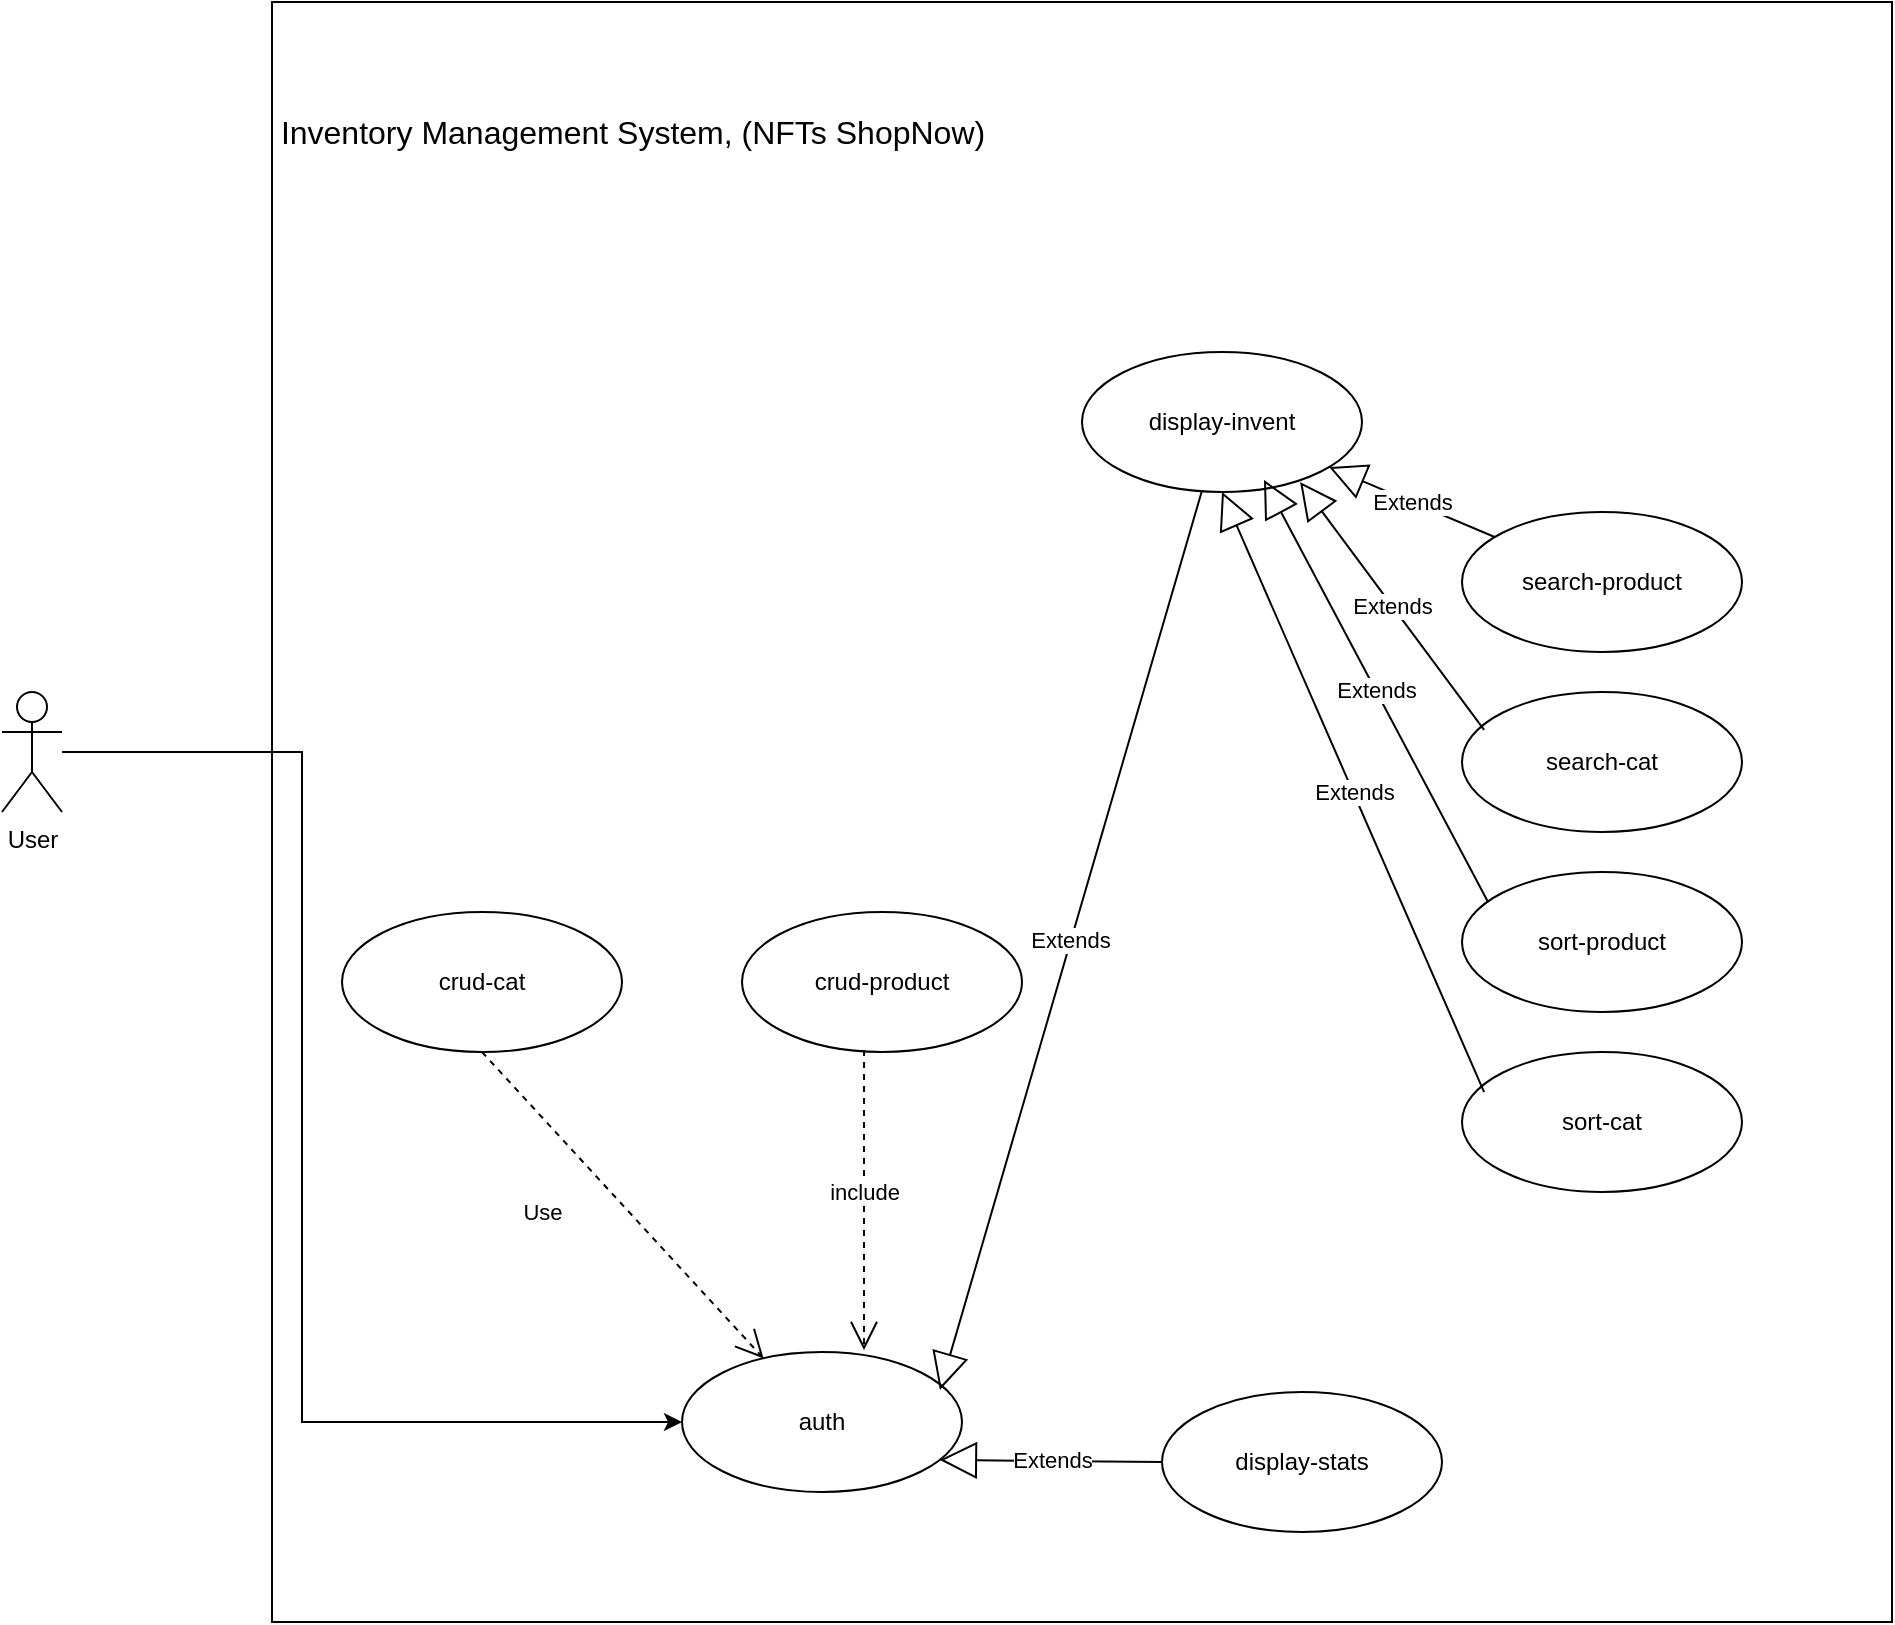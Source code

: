 <mxfile version="12.2.4" pages="1"><diagram id="yvfYfxY-UkIyd-8QijFi" name="Page-1"><mxGraphModel dx="1190" dy="2695" grid="1" gridSize="10" guides="1" tooltips="1" connect="1" arrows="1" fold="1" page="1" pageScale="1" pageWidth="1200" pageHeight="1920" math="0" shadow="0"><root><mxCell id="0"/><mxCell id="1" parent="0"/><mxCell id="Qc7V6wvnE8_NWlSdf-Zh-1" value="" style="whiteSpace=wrap;html=1;aspect=fixed;" parent="1" vertex="1"><mxGeometry x="215" y="-25" width="810" height="810" as="geometry"/></mxCell><mxCell id="Qc7V6wvnE8_NWlSdf-Zh-2" value="Inventory Management System, (NFTs ShopNow)" style="text;html=1;resizable=0;autosize=1;align=center;verticalAlign=middle;points=[];fillColor=none;strokeColor=none;rounded=0;fontSize=16;" parent="1" vertex="1"><mxGeometry x="210" y="30" width="370" height="20" as="geometry"/></mxCell><mxCell id="v8IvlT0bzVCScplCRX92-1" style="edgeStyle=orthogonalEdgeStyle;rounded=0;orthogonalLoop=1;jettySize=auto;html=1;entryX=0;entryY=0.5;entryDx=0;entryDy=0;" parent="1" source="Qc7V6wvnE8_NWlSdf-Zh-3" target="Qc7V6wvnE8_NWlSdf-Zh-6" edge="1"><mxGeometry relative="1" as="geometry"><Array as="points"><mxPoint x="230" y="350"/><mxPoint x="230" y="685"/></Array></mxGeometry></mxCell><mxCell id="Qc7V6wvnE8_NWlSdf-Zh-3" value="User" style="shape=umlActor;verticalLabelPosition=bottom;verticalAlign=top;html=1;outlineConnect=0;" parent="1" vertex="1"><mxGeometry x="80" y="320" width="30" height="60" as="geometry"/></mxCell><mxCell id="Qc7V6wvnE8_NWlSdf-Zh-5" value="crud-product" style="ellipse;whiteSpace=wrap;html=1;" parent="1" vertex="1"><mxGeometry x="450" y="430" width="140" height="70" as="geometry"/></mxCell><mxCell id="Qc7V6wvnE8_NWlSdf-Zh-6" value="auth" style="ellipse;whiteSpace=wrap;html=1;" parent="1" vertex="1"><mxGeometry x="420" y="650" width="140" height="70" as="geometry"/></mxCell><mxCell id="Qc7V6wvnE8_NWlSdf-Zh-7" value="search-cat" style="ellipse;whiteSpace=wrap;html=1;" parent="1" vertex="1"><mxGeometry x="810" y="320" width="140" height="70" as="geometry"/></mxCell><mxCell id="Qc7V6wvnE8_NWlSdf-Zh-8" value="search-product" style="ellipse;whiteSpace=wrap;html=1;" parent="1" vertex="1"><mxGeometry x="810" y="230" width="140" height="70" as="geometry"/></mxCell><mxCell id="Qc7V6wvnE8_NWlSdf-Zh-9" value="crud-cat" style="ellipse;whiteSpace=wrap;html=1;" parent="1" vertex="1"><mxGeometry x="250" y="430" width="140" height="70" as="geometry"/></mxCell><mxCell id="v8IvlT0bzVCScplCRX92-3" value="sort-product" style="ellipse;whiteSpace=wrap;html=1;" parent="1" vertex="1"><mxGeometry x="810" y="410" width="140" height="70" as="geometry"/></mxCell><mxCell id="v8IvlT0bzVCScplCRX92-4" value="sort-cat" style="ellipse;whiteSpace=wrap;html=1;" parent="1" vertex="1"><mxGeometry x="810" y="500" width="140" height="70" as="geometry"/></mxCell><mxCell id="v8IvlT0bzVCScplCRX92-5" value="display-invent" style="ellipse;whiteSpace=wrap;html=1;" parent="1" vertex="1"><mxGeometry x="620" y="150" width="140" height="70" as="geometry"/></mxCell><mxCell id="v8IvlT0bzVCScplCRX92-7" value="Extends" style="endArrow=block;endSize=16;endFill=0;html=1;rounded=0;" parent="1" source="Qc7V6wvnE8_NWlSdf-Zh-8" target="v8IvlT0bzVCScplCRX92-5" edge="1"><mxGeometry width="160" relative="1" as="geometry"><mxPoint x="790" y="260" as="sourcePoint"/><mxPoint x="680" y="260" as="targetPoint"/></mxGeometry></mxCell><mxCell id="v8IvlT0bzVCScplCRX92-8" value="Extends" style="endArrow=block;endSize=16;endFill=0;html=1;rounded=0;exitX=0.079;exitY=0.271;exitDx=0;exitDy=0;exitPerimeter=0;entryX=0.779;entryY=0.929;entryDx=0;entryDy=0;entryPerimeter=0;" parent="1" source="Qc7V6wvnE8_NWlSdf-Zh-7" target="v8IvlT0bzVCScplCRX92-5" edge="1"><mxGeometry width="160" relative="1" as="geometry"><mxPoint x="810.004" y="309.996" as="sourcePoint"/><mxPoint x="727.194" y="275.025" as="targetPoint"/></mxGeometry></mxCell><mxCell id="v8IvlT0bzVCScplCRX92-9" value="Extends" style="endArrow=block;endSize=16;endFill=0;html=1;rounded=0;exitX=0.093;exitY=0.214;exitDx=0;exitDy=0;exitPerimeter=0;entryX=0.65;entryY=0.914;entryDx=0;entryDy=0;entryPerimeter=0;" parent="1" source="v8IvlT0bzVCScplCRX92-3" target="v8IvlT0bzVCScplCRX92-5" edge="1"><mxGeometry width="160" relative="1" as="geometry"><mxPoint x="810" y="411.97" as="sourcePoint"/><mxPoint x="718" y="288.03" as="targetPoint"/></mxGeometry></mxCell><mxCell id="v8IvlT0bzVCScplCRX92-10" value="Extends" style="endArrow=block;endSize=16;endFill=0;html=1;rounded=0;exitX=0.079;exitY=0.286;exitDx=0;exitDy=0;exitPerimeter=0;entryX=0.5;entryY=1;entryDx=0;entryDy=0;" parent="1" source="v8IvlT0bzVCScplCRX92-4" target="v8IvlT0bzVCScplCRX92-5" edge="1"><mxGeometry width="160" relative="1" as="geometry"><mxPoint x="802.02" y="471" as="sourcePoint"/><mxPoint x="690" y="260" as="targetPoint"/></mxGeometry></mxCell><mxCell id="v8IvlT0bzVCScplCRX92-23" value="include" style="endArrow=open;endSize=12;dashed=1;html=1;rounded=0;exitX=0.436;exitY=0.986;exitDx=0;exitDy=0;exitPerimeter=0;entryX=0.65;entryY=-0.014;entryDx=0;entryDy=0;entryPerimeter=0;" parent="1" source="Qc7V6wvnE8_NWlSdf-Zh-5" target="Qc7V6wvnE8_NWlSdf-Zh-6" edge="1"><mxGeometry x="-0.054" width="160" relative="1" as="geometry"><mxPoint x="430" y="560" as="sourcePoint"/><mxPoint x="590" y="560" as="targetPoint"/><Array as="points"><mxPoint x="511" y="560"/></Array><mxPoint as="offset"/></mxGeometry></mxCell><mxCell id="v8IvlT0bzVCScplCRX92-24" value="Use" style="endArrow=open;endSize=12;dashed=1;html=1;rounded=0;exitX=0.5;exitY=1;exitDx=0;exitDy=0;" parent="1" source="Qc7V6wvnE8_NWlSdf-Zh-9" target="Qc7V6wvnE8_NWlSdf-Zh-6" edge="1"><mxGeometry x="-0.239" y="-32" width="160" relative="1" as="geometry"><mxPoint x="380.04" y="509.02" as="sourcePoint"/><mxPoint x="330" y="659.02" as="targetPoint"/><mxPoint as="offset"/></mxGeometry></mxCell><mxCell id="5g6ykhD8kzrdMGvh3F3p-2" value="Extends" style="endArrow=block;endSize=16;endFill=0;html=1;rounded=0;entryX=0.921;entryY=0.271;entryDx=0;entryDy=0;entryPerimeter=0;" parent="1" source="v8IvlT0bzVCScplCRX92-5" target="Qc7V6wvnE8_NWlSdf-Zh-6" edge="1"><mxGeometry width="160" relative="1" as="geometry"><mxPoint x="781.06" y="620.02" as="sourcePoint"/><mxPoint x="650" y="320" as="targetPoint"/></mxGeometry></mxCell><mxCell id="5g6ykhD8kzrdMGvh3F3p-3" value="display-stats" style="ellipse;whiteSpace=wrap;html=1;" parent="1" vertex="1"><mxGeometry x="660" y="670" width="140" height="70" as="geometry"/></mxCell><mxCell id="5g6ykhD8kzrdMGvh3F3p-4" value="Extends" style="endArrow=block;endSize=16;endFill=0;html=1;rounded=0;entryX=0.921;entryY=0.771;entryDx=0;entryDy=0;entryPerimeter=0;exitX=0;exitY=0.5;exitDx=0;exitDy=0;" parent="1" source="5g6ykhD8kzrdMGvh3F3p-3" target="Qc7V6wvnE8_NWlSdf-Zh-6" edge="1"><mxGeometry width="160" relative="1" as="geometry"><mxPoint x="710.95" y="400.003" as="sourcePoint"/><mxPoint x="580" y="849.34" as="targetPoint"/></mxGeometry></mxCell></root></mxGraphModel></diagram></mxfile>